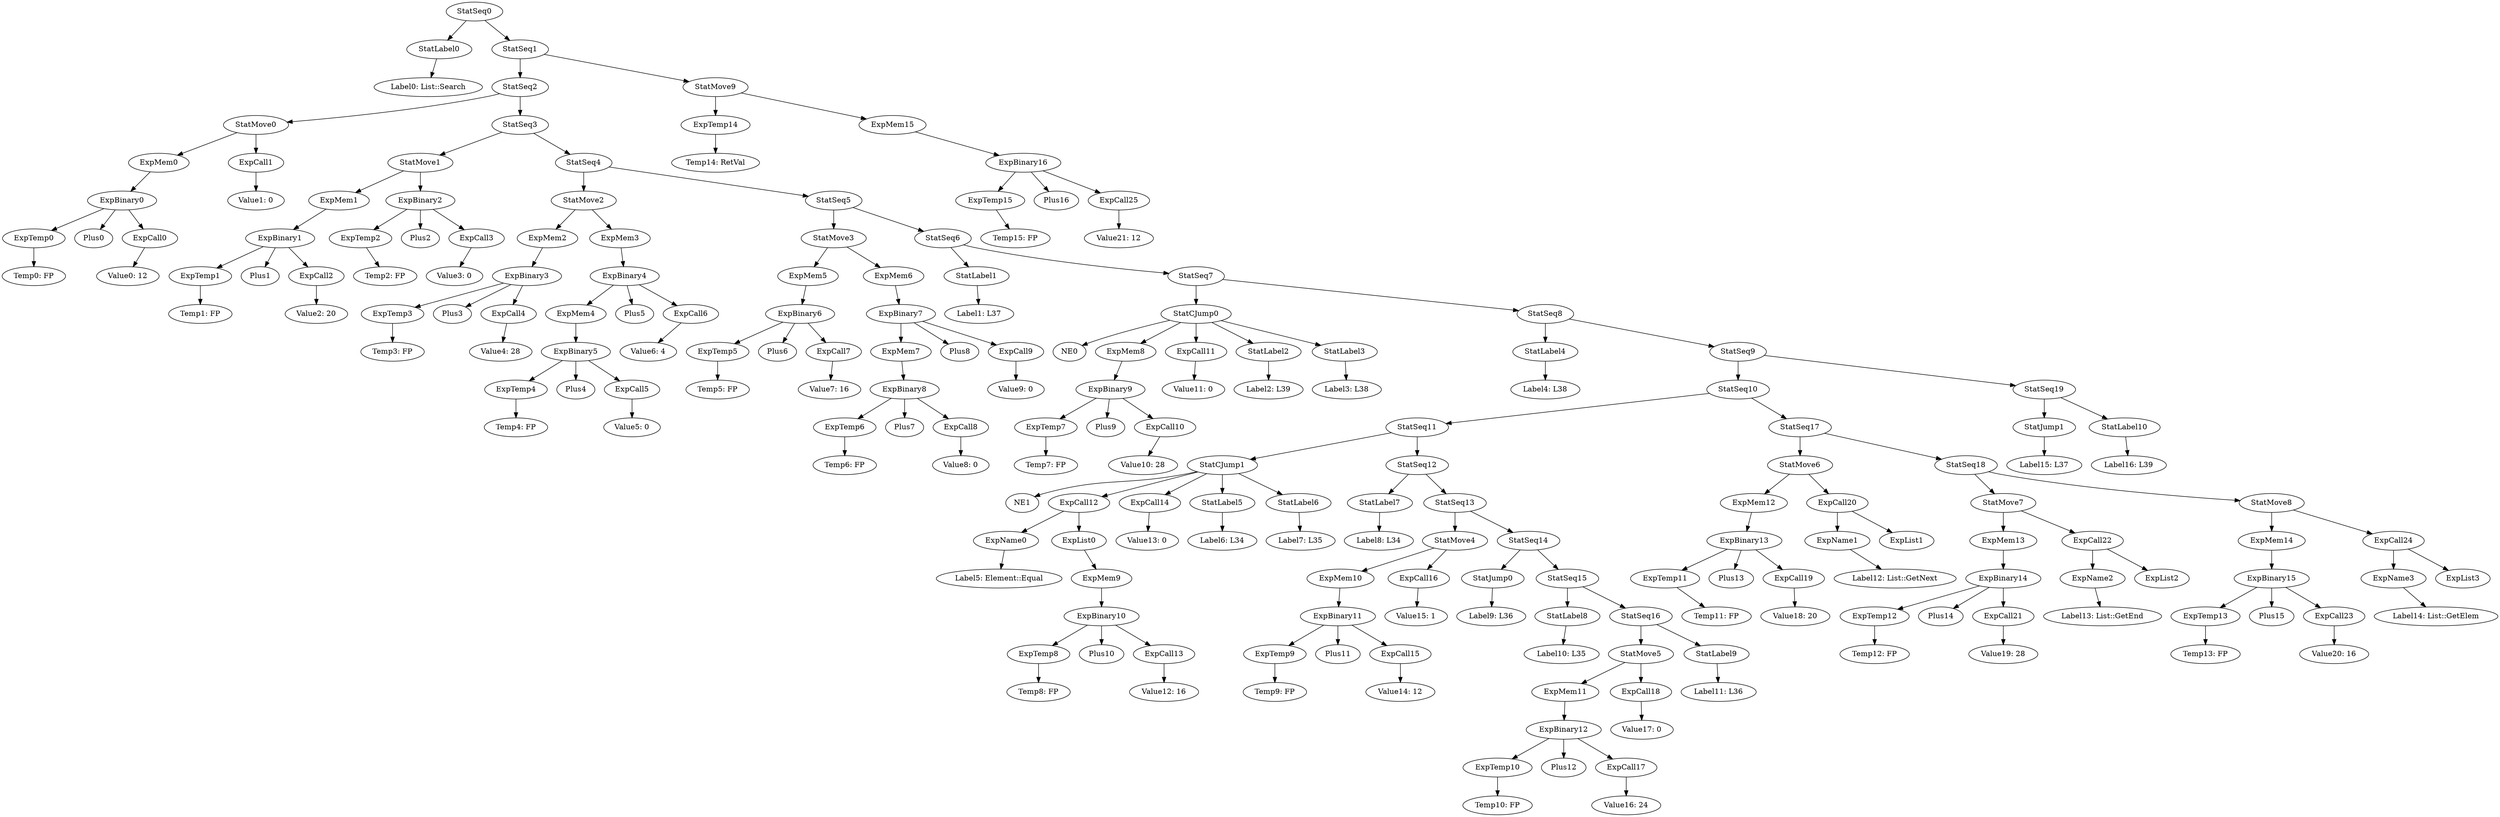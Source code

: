 digraph {
	ordering = out;
	ExpBinary16 -> ExpTemp15;
	ExpBinary16 -> Plus16;
	ExpBinary16 -> ExpCall25;
	ExpTemp15 -> "Temp15: FP";
	StatMove9 -> ExpTemp14;
	StatMove9 -> ExpMem15;
	ExpTemp14 -> "Temp14: RetVal";
	StatLabel10 -> "Label16: L39";
	StatSeq19 -> StatJump1;
	StatSeq19 -> StatLabel10;
	StatSeq9 -> StatSeq10;
	StatSeq9 -> StatSeq19;
	ExpCall24 -> ExpName3;
	ExpCall24 -> ExpList3;
	ExpName3 -> "Label14: List::GetElem";
	ExpMem14 -> ExpBinary15;
	ExpCall23 -> "Value20: 16";
	ExpTemp13 -> "Temp13: FP";
	StatSeq18 -> StatMove7;
	StatSeq18 -> StatMove8;
	ExpName2 -> "Label13: List::GetEnd";
	StatMove7 -> ExpMem13;
	StatMove7 -> ExpCall22;
	ExpMem13 -> ExpBinary14;
	ExpCall21 -> "Value19: 28";
	ExpCall20 -> ExpName1;
	ExpCall20 -> ExpList1;
	ExpName1 -> "Label12: List::GetNext";
	ExpMem6 -> ExpBinary7;
	ExpTemp6 -> "Temp6: FP";
	StatMove6 -> ExpMem12;
	StatMove6 -> ExpCall20;
	ExpBinary8 -> ExpTemp6;
	ExpBinary8 -> Plus7;
	ExpBinary8 -> ExpCall8;
	StatMove3 -> ExpMem5;
	StatMove3 -> ExpMem6;
	ExpCall9 -> "Value9: 0";
	ExpMem3 -> ExpBinary4;
	StatMove8 -> ExpMem14;
	StatMove8 -> ExpCall24;
	StatLabel7 -> "Label8: L34";
	ExpBinary5 -> ExpTemp4;
	ExpBinary5 -> Plus4;
	ExpBinary5 -> ExpCall5;
	StatSeq11 -> StatCJump1;
	StatSeq11 -> StatSeq12;
	StatSeq2 -> StatMove0;
	StatSeq2 -> StatSeq3;
	ExpBinary6 -> ExpTemp5;
	ExpBinary6 -> Plus6;
	ExpBinary6 -> ExpCall7;
	ExpMem0 -> ExpBinary0;
	ExpCall18 -> "Value17: 0";
	ExpCall8 -> "Value8: 0";
	ExpBinary1 -> ExpTemp1;
	ExpBinary1 -> Plus1;
	ExpBinary1 -> ExpCall2;
	ExpBinary2 -> ExpTemp2;
	ExpBinary2 -> Plus2;
	ExpBinary2 -> ExpCall3;
	StatSeq17 -> StatMove6;
	StatSeq17 -> StatSeq18;
	StatLabel0 -> "Label0: List::Search";
	ExpMem5 -> ExpBinary6;
	ExpMem15 -> ExpBinary16;
	ExpTemp8 -> "Temp8: FP";
	ExpCall13 -> "Value12: 16";
	ExpTemp5 -> "Temp5: FP";
	ExpTemp4 -> "Temp4: FP";
	StatLabel5 -> "Label6: L34";
	ExpBinary4 -> ExpMem4;
	ExpBinary4 -> Plus5;
	ExpBinary4 -> ExpCall6;
	ExpTemp1 -> "Temp1: FP";
	StatSeq0 -> StatLabel0;
	StatSeq0 -> StatSeq1;
	ExpTemp11 -> "Temp11: FP";
	StatSeq6 -> StatLabel1;
	StatSeq6 -> StatSeq7;
	StatLabel8 -> "Label10: L35";
	ExpTemp3 -> "Temp3: FP";
	StatSeq8 -> StatLabel4;
	StatSeq8 -> StatSeq9;
	StatSeq3 -> StatMove1;
	StatSeq3 -> StatSeq4;
	StatSeq15 -> StatLabel8;
	StatSeq15 -> StatSeq16;
	ExpTemp0 -> "Temp0: FP";
	ExpTemp7 -> "Temp7: FP";
	StatLabel1 -> "Label1: L37";
	StatJump1 -> "Label15: L37";
	StatSeq4 -> StatMove2;
	StatSeq4 -> StatSeq5;
	ExpCall0 -> "Value0: 12";
	StatSeq1 -> StatSeq2;
	StatSeq1 -> StatMove9;
	ExpMem2 -> ExpBinary3;
	ExpCall1 -> "Value1: 0";
	StatJump0 -> "Label9: L36";
	StatMove0 -> ExpMem0;
	StatMove0 -> ExpCall1;
	ExpBinary15 -> ExpTemp13;
	ExpBinary15 -> Plus15;
	ExpBinary15 -> ExpCall23;
	ExpCall2 -> "Value2: 20";
	ExpBinary11 -> ExpTemp9;
	ExpBinary11 -> Plus11;
	ExpBinary11 -> ExpCall15;
	ExpMem4 -> ExpBinary5;
	ExpBinary0 -> ExpTemp0;
	ExpBinary0 -> Plus0;
	ExpBinary0 -> ExpCall0;
	ExpMem1 -> ExpBinary1;
	ExpBinary14 -> ExpTemp12;
	ExpBinary14 -> Plus14;
	ExpBinary14 -> ExpCall21;
	StatSeq5 -> StatMove3;
	StatSeq5 -> StatSeq6;
	StatLabel9 -> "Label11: L36";
	StatMove1 -> ExpMem1;
	StatMove1 -> ExpBinary2;
	ExpMem9 -> ExpBinary10;
	StatSeq13 -> StatMove4;
	StatSeq13 -> StatSeq14;
	ExpTemp2 -> "Temp2: FP";
	ExpCall5 -> "Value5: 0";
	StatCJump0 -> NE0;
	StatCJump0 -> ExpMem8;
	StatCJump0 -> ExpCall11;
	StatCJump0 -> StatLabel2;
	StatCJump0 -> StatLabel3;
	ExpList0 -> ExpMem9;
	ExpBinary7 -> ExpMem7;
	ExpBinary7 -> Plus8;
	ExpBinary7 -> ExpCall9;
	ExpBinary9 -> ExpTemp7;
	ExpBinary9 -> Plus9;
	ExpBinary9 -> ExpCall10;
	ExpCall4 -> "Value4: 28";
	ExpTemp9 -> "Temp9: FP";
	ExpCall10 -> "Value10: 28";
	ExpMem8 -> ExpBinary9;
	ExpCall11 -> "Value11: 0";
	ExpMem12 -> ExpBinary13;
	ExpMem7 -> ExpBinary8;
	ExpBinary3 -> ExpTemp3;
	ExpBinary3 -> Plus3;
	ExpBinary3 -> ExpCall4;
	StatLabel3 -> "Label3: L38";
	ExpBinary12 -> ExpTemp10;
	ExpBinary12 -> Plus12;
	ExpBinary12 -> ExpCall17;
	ExpCall22 -> ExpName2;
	ExpCall22 -> ExpList2;
	ExpCall3 -> "Value3: 0";
	StatCJump1 -> NE1;
	StatCJump1 -> ExpCall12;
	StatCJump1 -> ExpCall14;
	StatCJump1 -> StatLabel5;
	StatCJump1 -> StatLabel6;
	ExpName0 -> "Label5: Element::Equal";
	StatMove2 -> ExpMem2;
	StatMove2 -> ExpMem3;
	ExpBinary13 -> ExpTemp11;
	ExpBinary13 -> Plus13;
	ExpBinary13 -> ExpCall19;
	ExpBinary10 -> ExpTemp8;
	ExpBinary10 -> Plus10;
	ExpBinary10 -> ExpCall13;
	ExpCall25 -> "Value21: 12";
	ExpCall14 -> "Value13: 0";
	ExpTemp12 -> "Temp12: FP";
	StatLabel6 -> "Label7: L35";
	StatSeq12 -> StatLabel7;
	StatSeq12 -> StatSeq13;
	ExpCall15 -> "Value14: 12";
	StatLabel4 -> "Label4: L38";
	ExpCall16 -> "Value15: 1";
	StatSeq14 -> StatJump0;
	StatSeq14 -> StatSeq15;
	StatSeq10 -> StatSeq11;
	StatSeq10 -> StatSeq17;
	ExpCall6 -> "Value6: 4";
	ExpMem10 -> ExpBinary11;
	ExpTemp10 -> "Temp10: FP";
	ExpCall17 -> "Value16: 24";
	ExpMem11 -> ExpBinary12;
	ExpCall7 -> "Value7: 16";
	ExpCall19 -> "Value18: 20";
	StatLabel2 -> "Label2: L39";
	ExpCall12 -> ExpName0;
	ExpCall12 -> ExpList0;
	StatMove4 -> ExpMem10;
	StatMove4 -> ExpCall16;
	StatMove5 -> ExpMem11;
	StatMove5 -> ExpCall18;
	StatSeq7 -> StatCJump0;
	StatSeq7 -> StatSeq8;
	StatSeq16 -> StatMove5;
	StatSeq16 -> StatLabel9;
}

